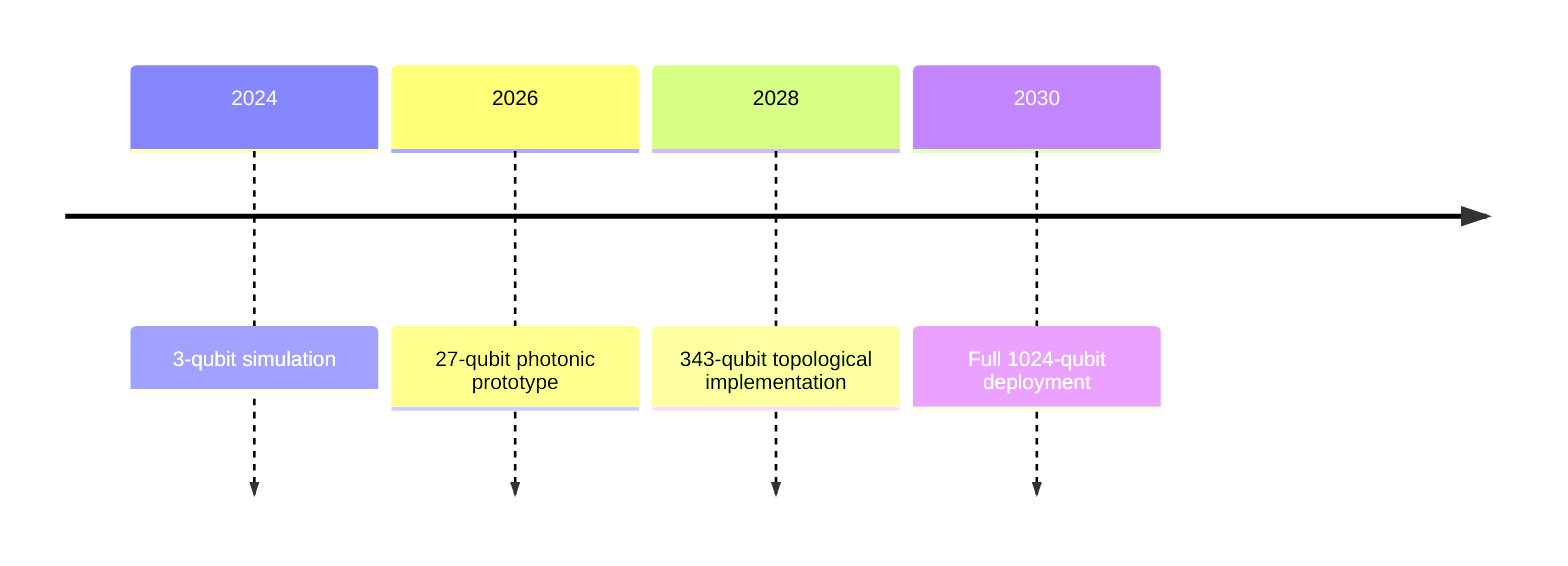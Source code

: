 timeline
    2024 : 3-qubit simulation
    2026 : 27-qubit photonic prototype
    2028 : 343-qubit topological implementation
    2030 : Full 1024-qubit deployment
